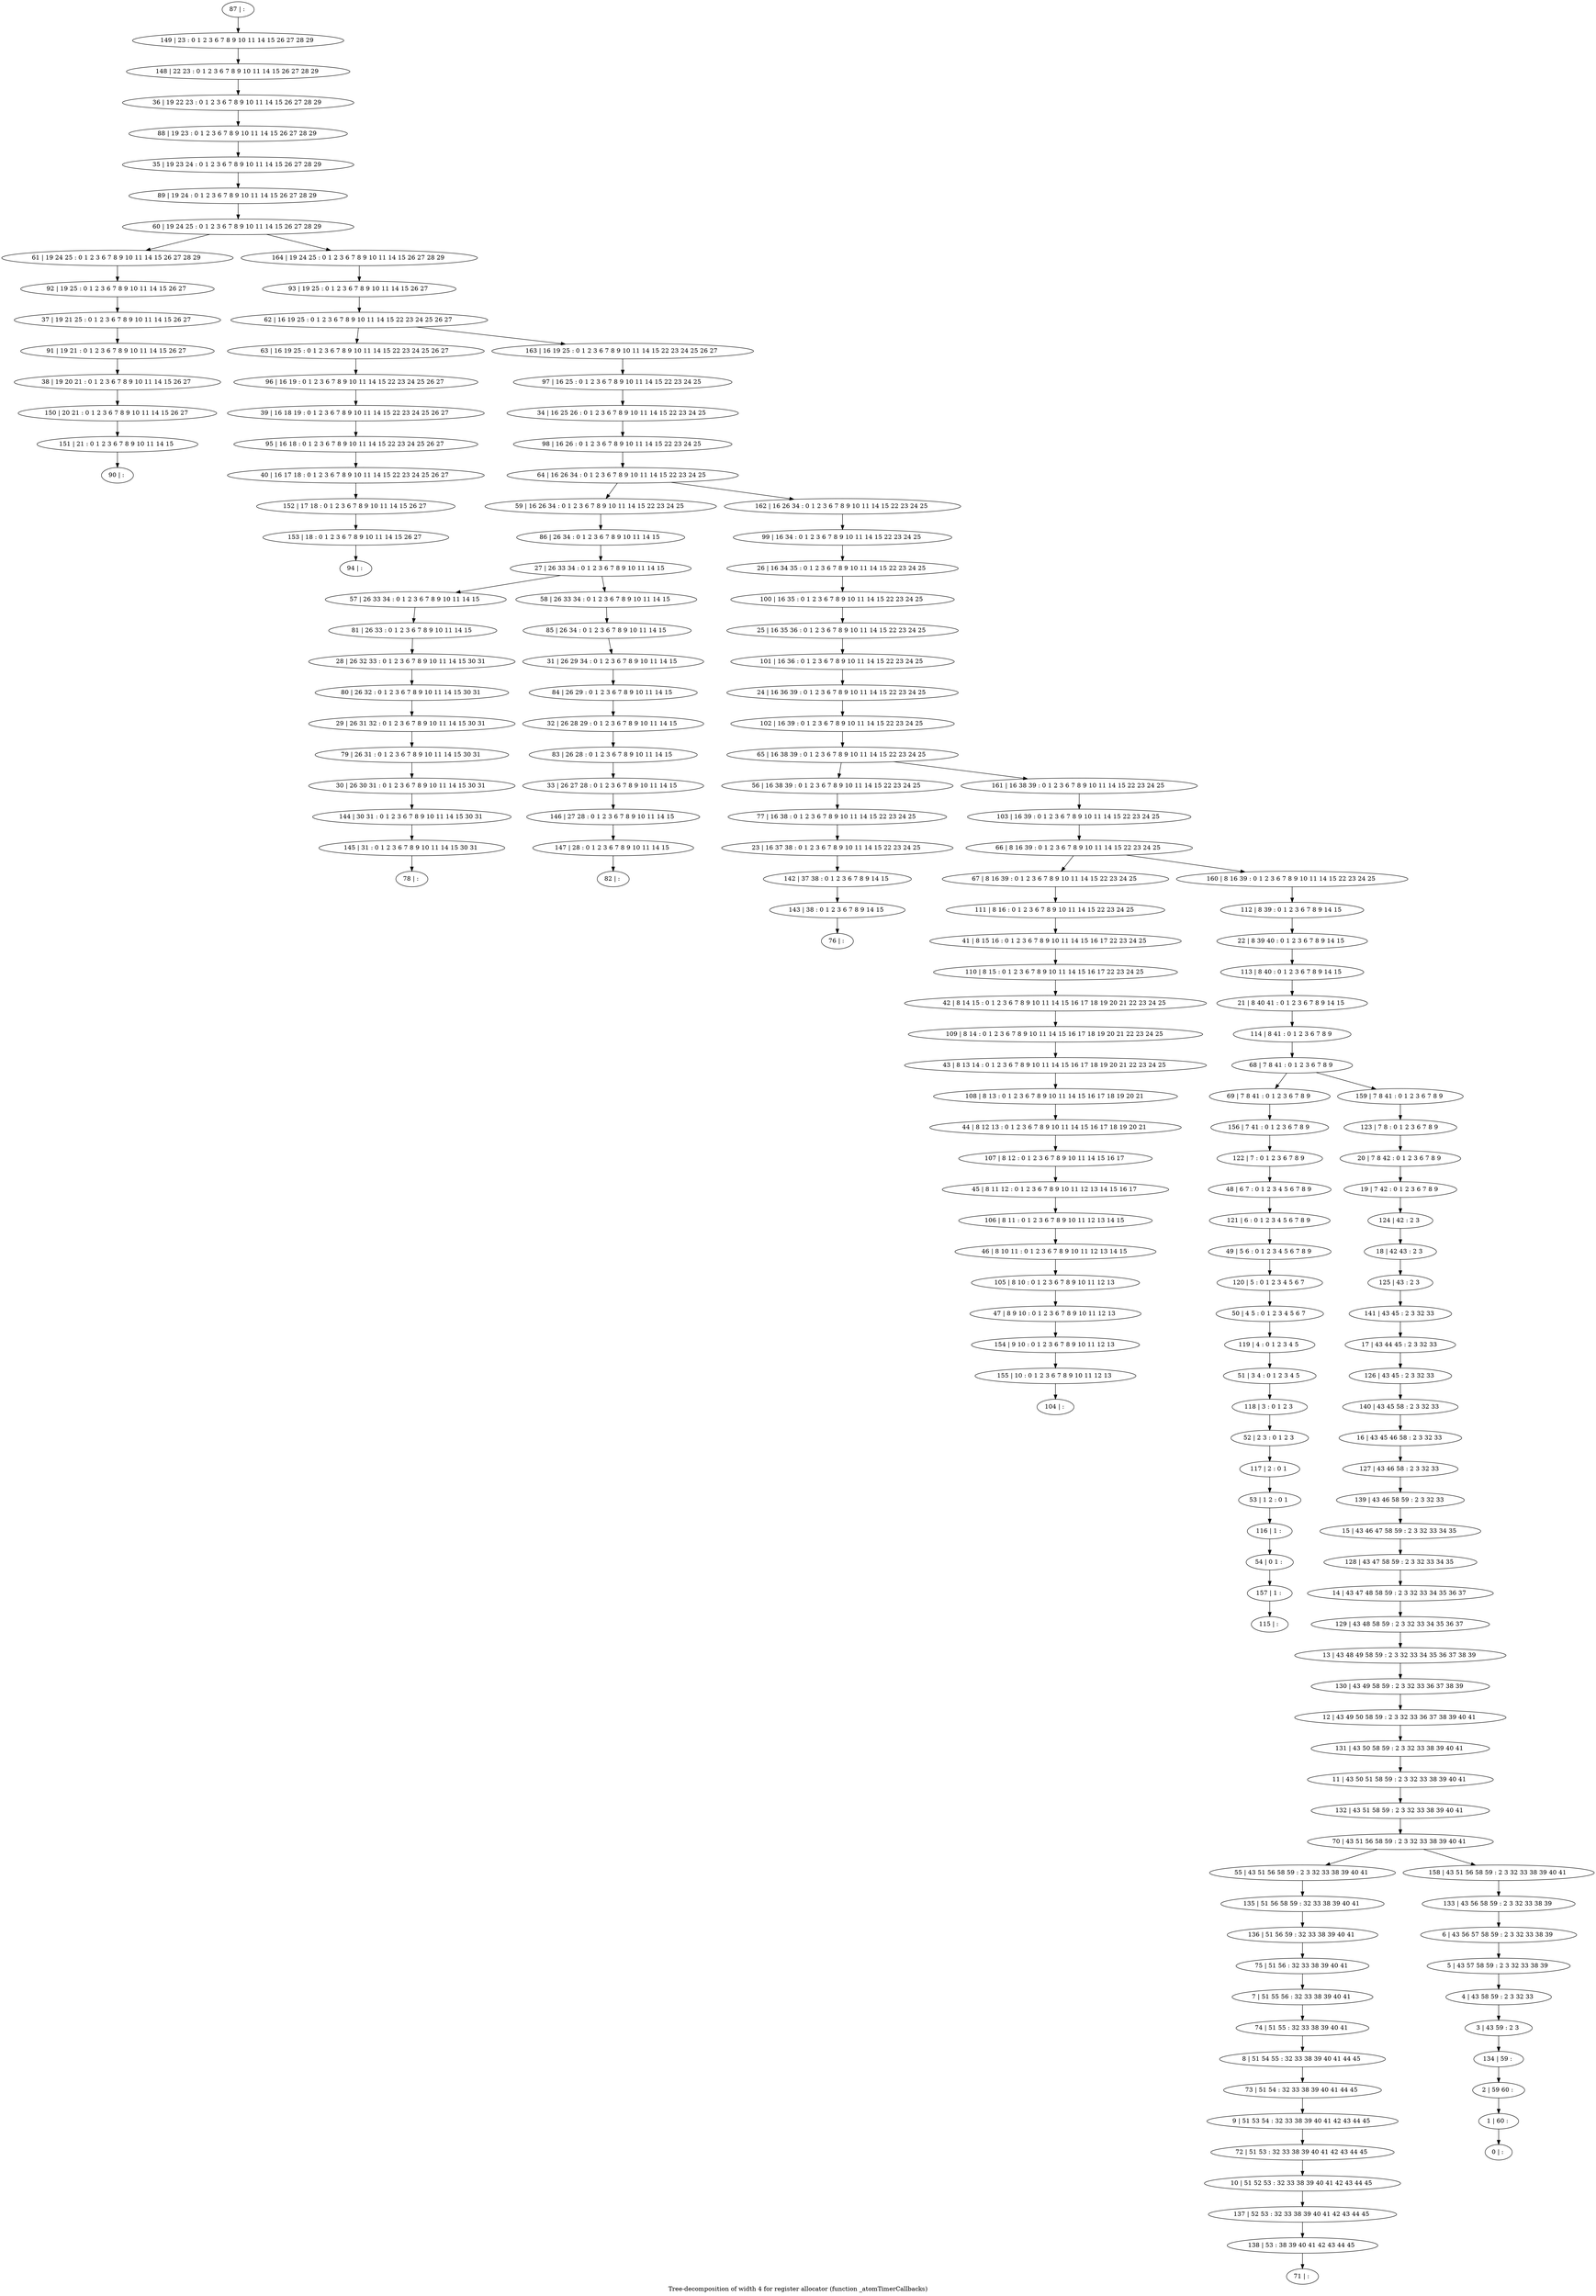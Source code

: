 digraph G {
graph [label="Tree-decomposition of width 4 for register allocator (function _atomTimerCallbacks)"]
0[label="0 | : "];
1[label="1 | 60 : "];
2[label="2 | 59 60 : "];
3[label="3 | 43 59 : 2 3 "];
4[label="4 | 43 58 59 : 2 3 32 33 "];
5[label="5 | 43 57 58 59 : 2 3 32 33 38 39 "];
6[label="6 | 43 56 57 58 59 : 2 3 32 33 38 39 "];
7[label="7 | 51 55 56 : 32 33 38 39 40 41 "];
8[label="8 | 51 54 55 : 32 33 38 39 40 41 44 45 "];
9[label="9 | 51 53 54 : 32 33 38 39 40 41 42 43 44 45 "];
10[label="10 | 51 52 53 : 32 33 38 39 40 41 42 43 44 45 "];
11[label="11 | 43 50 51 58 59 : 2 3 32 33 38 39 40 41 "];
12[label="12 | 43 49 50 58 59 : 2 3 32 33 36 37 38 39 40 41 "];
13[label="13 | 43 48 49 58 59 : 2 3 32 33 34 35 36 37 38 39 "];
14[label="14 | 43 47 48 58 59 : 2 3 32 33 34 35 36 37 "];
15[label="15 | 43 46 47 58 59 : 2 3 32 33 34 35 "];
16[label="16 | 43 45 46 58 : 2 3 32 33 "];
17[label="17 | 43 44 45 : 2 3 32 33 "];
18[label="18 | 42 43 : 2 3 "];
19[label="19 | 7 42 : 0 1 2 3 6 7 8 9 "];
20[label="20 | 7 8 42 : 0 1 2 3 6 7 8 9 "];
21[label="21 | 8 40 41 : 0 1 2 3 6 7 8 9 14 15 "];
22[label="22 | 8 39 40 : 0 1 2 3 6 7 8 9 14 15 "];
23[label="23 | 16 37 38 : 0 1 2 3 6 7 8 9 10 11 14 15 22 23 24 25 "];
24[label="24 | 16 36 39 : 0 1 2 3 6 7 8 9 10 11 14 15 22 23 24 25 "];
25[label="25 | 16 35 36 : 0 1 2 3 6 7 8 9 10 11 14 15 22 23 24 25 "];
26[label="26 | 16 34 35 : 0 1 2 3 6 7 8 9 10 11 14 15 22 23 24 25 "];
27[label="27 | 26 33 34 : 0 1 2 3 6 7 8 9 10 11 14 15 "];
28[label="28 | 26 32 33 : 0 1 2 3 6 7 8 9 10 11 14 15 30 31 "];
29[label="29 | 26 31 32 : 0 1 2 3 6 7 8 9 10 11 14 15 30 31 "];
30[label="30 | 26 30 31 : 0 1 2 3 6 7 8 9 10 11 14 15 30 31 "];
31[label="31 | 26 29 34 : 0 1 2 3 6 7 8 9 10 11 14 15 "];
32[label="32 | 26 28 29 : 0 1 2 3 6 7 8 9 10 11 14 15 "];
33[label="33 | 26 27 28 : 0 1 2 3 6 7 8 9 10 11 14 15 "];
34[label="34 | 16 25 26 : 0 1 2 3 6 7 8 9 10 11 14 15 22 23 24 25 "];
35[label="35 | 19 23 24 : 0 1 2 3 6 7 8 9 10 11 14 15 26 27 28 29 "];
36[label="36 | 19 22 23 : 0 1 2 3 6 7 8 9 10 11 14 15 26 27 28 29 "];
37[label="37 | 19 21 25 : 0 1 2 3 6 7 8 9 10 11 14 15 26 27 "];
38[label="38 | 19 20 21 : 0 1 2 3 6 7 8 9 10 11 14 15 26 27 "];
39[label="39 | 16 18 19 : 0 1 2 3 6 7 8 9 10 11 14 15 22 23 24 25 26 27 "];
40[label="40 | 16 17 18 : 0 1 2 3 6 7 8 9 10 11 14 15 22 23 24 25 26 27 "];
41[label="41 | 8 15 16 : 0 1 2 3 6 7 8 9 10 11 14 15 16 17 22 23 24 25 "];
42[label="42 | 8 14 15 : 0 1 2 3 6 7 8 9 10 11 14 15 16 17 18 19 20 21 22 23 24 25 "];
43[label="43 | 8 13 14 : 0 1 2 3 6 7 8 9 10 11 14 15 16 17 18 19 20 21 22 23 24 25 "];
44[label="44 | 8 12 13 : 0 1 2 3 6 7 8 9 10 11 14 15 16 17 18 19 20 21 "];
45[label="45 | 8 11 12 : 0 1 2 3 6 7 8 9 10 11 12 13 14 15 16 17 "];
46[label="46 | 8 10 11 : 0 1 2 3 6 7 8 9 10 11 12 13 14 15 "];
47[label="47 | 8 9 10 : 0 1 2 3 6 7 8 9 10 11 12 13 "];
48[label="48 | 6 7 : 0 1 2 3 4 5 6 7 8 9 "];
49[label="49 | 5 6 : 0 1 2 3 4 5 6 7 8 9 "];
50[label="50 | 4 5 : 0 1 2 3 4 5 6 7 "];
51[label="51 | 3 4 : 0 1 2 3 4 5 "];
52[label="52 | 2 3 : 0 1 2 3 "];
53[label="53 | 1 2 : 0 1 "];
54[label="54 | 0 1 : "];
55[label="55 | 43 51 56 58 59 : 2 3 32 33 38 39 40 41 "];
56[label="56 | 16 38 39 : 0 1 2 3 6 7 8 9 10 11 14 15 22 23 24 25 "];
57[label="57 | 26 33 34 : 0 1 2 3 6 7 8 9 10 11 14 15 "];
58[label="58 | 26 33 34 : 0 1 2 3 6 7 8 9 10 11 14 15 "];
59[label="59 | 16 26 34 : 0 1 2 3 6 7 8 9 10 11 14 15 22 23 24 25 "];
60[label="60 | 19 24 25 : 0 1 2 3 6 7 8 9 10 11 14 15 26 27 28 29 "];
61[label="61 | 19 24 25 : 0 1 2 3 6 7 8 9 10 11 14 15 26 27 28 29 "];
62[label="62 | 16 19 25 : 0 1 2 3 6 7 8 9 10 11 14 15 22 23 24 25 26 27 "];
63[label="63 | 16 19 25 : 0 1 2 3 6 7 8 9 10 11 14 15 22 23 24 25 26 27 "];
64[label="64 | 16 26 34 : 0 1 2 3 6 7 8 9 10 11 14 15 22 23 24 25 "];
65[label="65 | 16 38 39 : 0 1 2 3 6 7 8 9 10 11 14 15 22 23 24 25 "];
66[label="66 | 8 16 39 : 0 1 2 3 6 7 8 9 10 11 14 15 22 23 24 25 "];
67[label="67 | 8 16 39 : 0 1 2 3 6 7 8 9 10 11 14 15 22 23 24 25 "];
68[label="68 | 7 8 41 : 0 1 2 3 6 7 8 9 "];
69[label="69 | 7 8 41 : 0 1 2 3 6 7 8 9 "];
70[label="70 | 43 51 56 58 59 : 2 3 32 33 38 39 40 41 "];
71[label="71 | : "];
72[label="72 | 51 53 : 32 33 38 39 40 41 42 43 44 45 "];
73[label="73 | 51 54 : 32 33 38 39 40 41 44 45 "];
74[label="74 | 51 55 : 32 33 38 39 40 41 "];
75[label="75 | 51 56 : 32 33 38 39 40 41 "];
76[label="76 | : "];
77[label="77 | 16 38 : 0 1 2 3 6 7 8 9 10 11 14 15 22 23 24 25 "];
78[label="78 | : "];
79[label="79 | 26 31 : 0 1 2 3 6 7 8 9 10 11 14 15 30 31 "];
80[label="80 | 26 32 : 0 1 2 3 6 7 8 9 10 11 14 15 30 31 "];
81[label="81 | 26 33 : 0 1 2 3 6 7 8 9 10 11 14 15 "];
82[label="82 | : "];
83[label="83 | 26 28 : 0 1 2 3 6 7 8 9 10 11 14 15 "];
84[label="84 | 26 29 : 0 1 2 3 6 7 8 9 10 11 14 15 "];
85[label="85 | 26 34 : 0 1 2 3 6 7 8 9 10 11 14 15 "];
86[label="86 | 26 34 : 0 1 2 3 6 7 8 9 10 11 14 15 "];
87[label="87 | : "];
88[label="88 | 19 23 : 0 1 2 3 6 7 8 9 10 11 14 15 26 27 28 29 "];
89[label="89 | 19 24 : 0 1 2 3 6 7 8 9 10 11 14 15 26 27 28 29 "];
90[label="90 | : "];
91[label="91 | 19 21 : 0 1 2 3 6 7 8 9 10 11 14 15 26 27 "];
92[label="92 | 19 25 : 0 1 2 3 6 7 8 9 10 11 14 15 26 27 "];
93[label="93 | 19 25 : 0 1 2 3 6 7 8 9 10 11 14 15 26 27 "];
94[label="94 | : "];
95[label="95 | 16 18 : 0 1 2 3 6 7 8 9 10 11 14 15 22 23 24 25 26 27 "];
96[label="96 | 16 19 : 0 1 2 3 6 7 8 9 10 11 14 15 22 23 24 25 26 27 "];
97[label="97 | 16 25 : 0 1 2 3 6 7 8 9 10 11 14 15 22 23 24 25 "];
98[label="98 | 16 26 : 0 1 2 3 6 7 8 9 10 11 14 15 22 23 24 25 "];
99[label="99 | 16 34 : 0 1 2 3 6 7 8 9 10 11 14 15 22 23 24 25 "];
100[label="100 | 16 35 : 0 1 2 3 6 7 8 9 10 11 14 15 22 23 24 25 "];
101[label="101 | 16 36 : 0 1 2 3 6 7 8 9 10 11 14 15 22 23 24 25 "];
102[label="102 | 16 39 : 0 1 2 3 6 7 8 9 10 11 14 15 22 23 24 25 "];
103[label="103 | 16 39 : 0 1 2 3 6 7 8 9 10 11 14 15 22 23 24 25 "];
104[label="104 | : "];
105[label="105 | 8 10 : 0 1 2 3 6 7 8 9 10 11 12 13 "];
106[label="106 | 8 11 : 0 1 2 3 6 7 8 9 10 11 12 13 14 15 "];
107[label="107 | 8 12 : 0 1 2 3 6 7 8 9 10 11 14 15 16 17 "];
108[label="108 | 8 13 : 0 1 2 3 6 7 8 9 10 11 14 15 16 17 18 19 20 21 "];
109[label="109 | 8 14 : 0 1 2 3 6 7 8 9 10 11 14 15 16 17 18 19 20 21 22 23 24 25 "];
110[label="110 | 8 15 : 0 1 2 3 6 7 8 9 10 11 14 15 16 17 22 23 24 25 "];
111[label="111 | 8 16 : 0 1 2 3 6 7 8 9 10 11 14 15 22 23 24 25 "];
112[label="112 | 8 39 : 0 1 2 3 6 7 8 9 14 15 "];
113[label="113 | 8 40 : 0 1 2 3 6 7 8 9 14 15 "];
114[label="114 | 8 41 : 0 1 2 3 6 7 8 9 "];
115[label="115 | : "];
116[label="116 | 1 : "];
117[label="117 | 2 : 0 1 "];
118[label="118 | 3 : 0 1 2 3 "];
119[label="119 | 4 : 0 1 2 3 4 5 "];
120[label="120 | 5 : 0 1 2 3 4 5 6 7 "];
121[label="121 | 6 : 0 1 2 3 4 5 6 7 8 9 "];
122[label="122 | 7 : 0 1 2 3 6 7 8 9 "];
123[label="123 | 7 8 : 0 1 2 3 6 7 8 9 "];
124[label="124 | 42 : 2 3 "];
125[label="125 | 43 : 2 3 "];
126[label="126 | 43 45 : 2 3 32 33 "];
127[label="127 | 43 46 58 : 2 3 32 33 "];
128[label="128 | 43 47 58 59 : 2 3 32 33 34 35 "];
129[label="129 | 43 48 58 59 : 2 3 32 33 34 35 36 37 "];
130[label="130 | 43 49 58 59 : 2 3 32 33 36 37 38 39 "];
131[label="131 | 43 50 58 59 : 2 3 32 33 38 39 40 41 "];
132[label="132 | 43 51 58 59 : 2 3 32 33 38 39 40 41 "];
133[label="133 | 43 56 58 59 : 2 3 32 33 38 39 "];
134[label="134 | 59 : "];
135[label="135 | 51 56 58 59 : 32 33 38 39 40 41 "];
136[label="136 | 51 56 59 : 32 33 38 39 40 41 "];
137[label="137 | 52 53 : 32 33 38 39 40 41 42 43 44 45 "];
138[label="138 | 53 : 38 39 40 41 42 43 44 45 "];
139[label="139 | 43 46 58 59 : 2 3 32 33 "];
140[label="140 | 43 45 58 : 2 3 32 33 "];
141[label="141 | 43 45 : 2 3 32 33 "];
142[label="142 | 37 38 : 0 1 2 3 6 7 8 9 14 15 "];
143[label="143 | 38 : 0 1 2 3 6 7 8 9 14 15 "];
144[label="144 | 30 31 : 0 1 2 3 6 7 8 9 10 11 14 15 30 31 "];
145[label="145 | 31 : 0 1 2 3 6 7 8 9 10 11 14 15 30 31 "];
146[label="146 | 27 28 : 0 1 2 3 6 7 8 9 10 11 14 15 "];
147[label="147 | 28 : 0 1 2 3 6 7 8 9 10 11 14 15 "];
148[label="148 | 22 23 : 0 1 2 3 6 7 8 9 10 11 14 15 26 27 28 29 "];
149[label="149 | 23 : 0 1 2 3 6 7 8 9 10 11 14 15 26 27 28 29 "];
150[label="150 | 20 21 : 0 1 2 3 6 7 8 9 10 11 14 15 26 27 "];
151[label="151 | 21 : 0 1 2 3 6 7 8 9 10 11 14 15 "];
152[label="152 | 17 18 : 0 1 2 3 6 7 8 9 10 11 14 15 26 27 "];
153[label="153 | 18 : 0 1 2 3 6 7 8 9 10 11 14 15 26 27 "];
154[label="154 | 9 10 : 0 1 2 3 6 7 8 9 10 11 12 13 "];
155[label="155 | 10 : 0 1 2 3 6 7 8 9 10 11 12 13 "];
156[label="156 | 7 41 : 0 1 2 3 6 7 8 9 "];
157[label="157 | 1 : "];
158[label="158 | 43 51 56 58 59 : 2 3 32 33 38 39 40 41 "];
159[label="159 | 7 8 41 : 0 1 2 3 6 7 8 9 "];
160[label="160 | 8 16 39 : 0 1 2 3 6 7 8 9 10 11 14 15 22 23 24 25 "];
161[label="161 | 16 38 39 : 0 1 2 3 6 7 8 9 10 11 14 15 22 23 24 25 "];
162[label="162 | 16 26 34 : 0 1 2 3 6 7 8 9 10 11 14 15 22 23 24 25 "];
163[label="163 | 16 19 25 : 0 1 2 3 6 7 8 9 10 11 14 15 22 23 24 25 26 27 "];
164[label="164 | 19 24 25 : 0 1 2 3 6 7 8 9 10 11 14 15 26 27 28 29 "];
27->57 ;
27->58 ;
72->10 ;
9->72 ;
73->9 ;
8->73 ;
74->8 ;
7->74 ;
75->7 ;
77->23 ;
56->77 ;
79->30 ;
29->79 ;
80->29 ;
28->80 ;
81->28 ;
57->81 ;
83->33 ;
32->83 ;
84->32 ;
31->84 ;
85->31 ;
58->85 ;
86->27 ;
59->86 ;
91->38 ;
37->91 ;
92->37 ;
61->92 ;
95->40 ;
39->95 ;
96->39 ;
63->96 ;
105->47 ;
46->105 ;
106->46 ;
45->106 ;
107->45 ;
44->107 ;
108->44 ;
43->108 ;
109->43 ;
42->109 ;
110->42 ;
41->110 ;
111->41 ;
67->111 ;
116->54 ;
53->116 ;
117->53 ;
52->117 ;
118->52 ;
51->118 ;
119->51 ;
50->119 ;
120->50 ;
49->120 ;
121->49 ;
48->121 ;
122->48 ;
55->135 ;
136->75 ;
135->136 ;
10->137 ;
138->71 ;
137->138 ;
23->142 ;
143->76 ;
142->143 ;
30->144 ;
145->78 ;
144->145 ;
33->146 ;
147->82 ;
146->147 ;
38->150 ;
151->90 ;
150->151 ;
40->152 ;
153->94 ;
152->153 ;
47->154 ;
155->104 ;
154->155 ;
156->122 ;
69->156 ;
157->115 ;
54->157 ;
87->149 ;
149->148 ;
148->36 ;
36->88 ;
88->35 ;
35->89 ;
89->60 ;
93->62 ;
97->34 ;
34->98 ;
98->64 ;
99->26 ;
26->100 ;
100->25 ;
25->101 ;
101->24 ;
24->102 ;
102->65 ;
103->66 ;
112->22 ;
22->113 ;
113->21 ;
21->114 ;
114->68 ;
123->20 ;
20->19 ;
19->124 ;
124->18 ;
18->125 ;
125->141 ;
141->17 ;
17->126 ;
126->140 ;
140->16 ;
16->127 ;
127->139 ;
139->15 ;
15->128 ;
128->14 ;
14->129 ;
129->13 ;
13->130 ;
130->12 ;
12->131 ;
131->11 ;
11->132 ;
132->70 ;
133->6 ;
6->5 ;
5->4 ;
4->3 ;
3->134 ;
134->2 ;
2->1 ;
1->0 ;
158->133 ;
159->123 ;
160->112 ;
161->103 ;
162->99 ;
163->97 ;
164->93 ;
70->55 ;
70->158 ;
68->69 ;
68->159 ;
66->67 ;
66->160 ;
65->56 ;
65->161 ;
64->59 ;
64->162 ;
62->63 ;
62->163 ;
60->61 ;
60->164 ;
}
